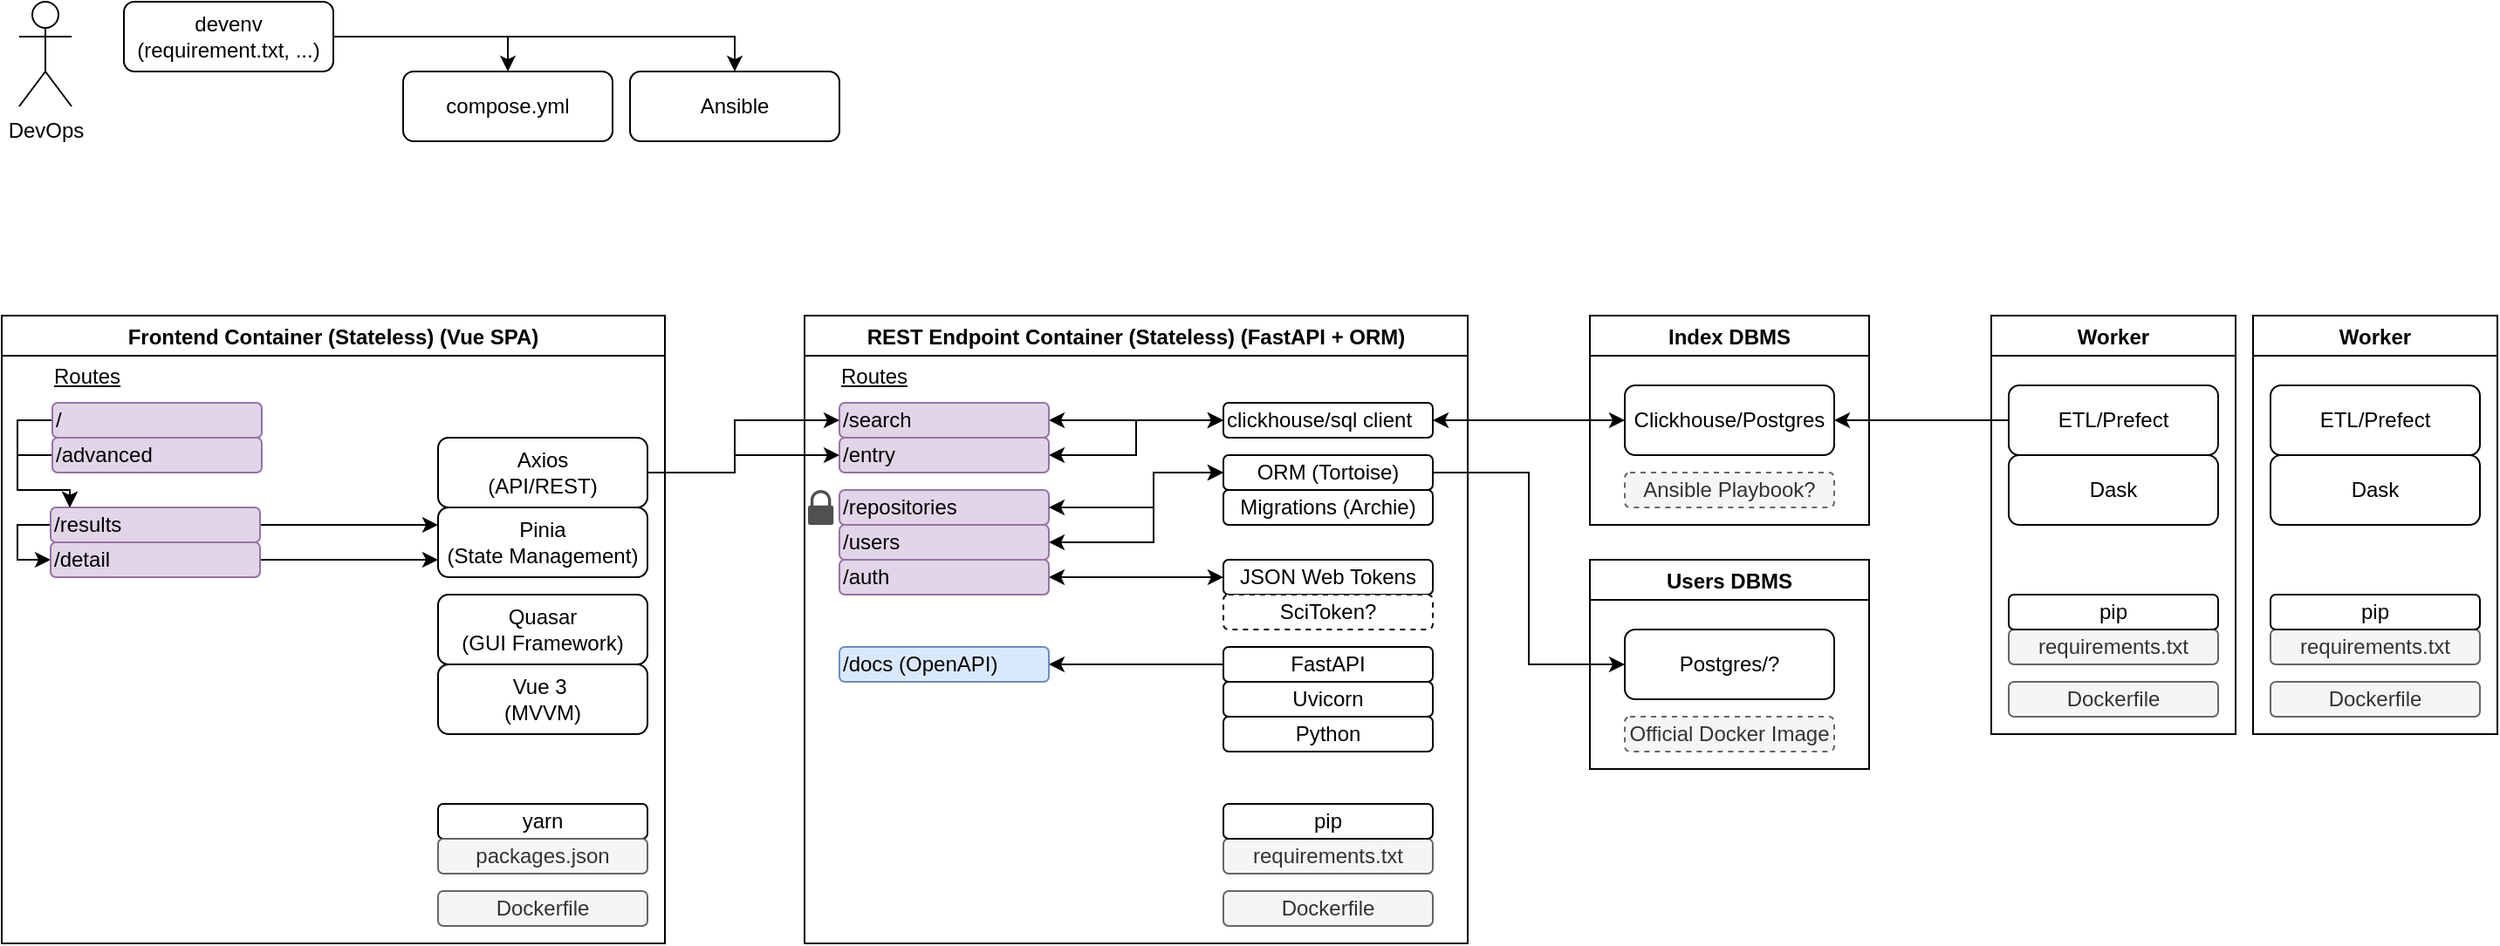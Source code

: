 <mxfile version="19.0.3" type="device"><diagram id="2g6m-ibvtcdGZczP1dLo" name="Page-1"><mxGraphModel dx="2272" dy="873" grid="1" gridSize="10" guides="1" tooltips="1" connect="1" arrows="1" fold="1" page="1" pageScale="1" pageWidth="850" pageHeight="1100" math="0" shadow="0"><root><mxCell id="0"/><mxCell id="1" parent="0"/><mxCell id="0xALj3i9X1TI2Va9YLwD-1" value="DevOps" style="shape=umlActor;verticalLabelPosition=bottom;verticalAlign=top;html=1;outlineConnect=0;" parent="1" vertex="1"><mxGeometry x="-170" y="20" width="30" height="60" as="geometry"/></mxCell><mxCell id="0xALj3i9X1TI2Va9YLwD-2" value="Ansible" style="rounded=1;whiteSpace=wrap;html=1;" parent="1" vertex="1"><mxGeometry x="180" y="60" width="120" height="40" as="geometry"/></mxCell><mxCell id="0xALj3i9X1TI2Va9YLwD-3" value="compose.yml" style="rounded=1;whiteSpace=wrap;html=1;" parent="1" vertex="1"><mxGeometry x="50" y="60" width="120" height="40" as="geometry"/></mxCell><mxCell id="0xALj3i9X1TI2Va9YLwD-5" style="edgeStyle=orthogonalEdgeStyle;rounded=0;orthogonalLoop=1;jettySize=auto;html=1;exitX=1;exitY=0.5;exitDx=0;exitDy=0;entryX=0.5;entryY=0;entryDx=0;entryDy=0;" parent="1" source="0xALj3i9X1TI2Va9YLwD-4" target="0xALj3i9X1TI2Va9YLwD-3" edge="1"><mxGeometry relative="1" as="geometry"/></mxCell><mxCell id="0xALj3i9X1TI2Va9YLwD-6" style="edgeStyle=orthogonalEdgeStyle;rounded=0;orthogonalLoop=1;jettySize=auto;html=1;exitX=1;exitY=0.5;exitDx=0;exitDy=0;entryX=0.5;entryY=0;entryDx=0;entryDy=0;" parent="1" source="0xALj3i9X1TI2Va9YLwD-4" target="0xALj3i9X1TI2Va9YLwD-2" edge="1"><mxGeometry relative="1" as="geometry"/></mxCell><mxCell id="0xALj3i9X1TI2Va9YLwD-4" value="devenv&lt;br&gt;(requirement.txt, ...)" style="rounded=1;whiteSpace=wrap;html=1;" parent="1" vertex="1"><mxGeometry x="-110" y="20" width="120" height="40" as="geometry"/></mxCell><mxCell id="0xALj3i9X1TI2Va9YLwD-8" value="REST Endpoint Container (Stateless) (FastAPI + ORM)" style="swimlane;" parent="1" vertex="1"><mxGeometry x="280" y="200" width="380" height="360" as="geometry"/></mxCell><mxCell id="0xALj3i9X1TI2Va9YLwD-7" value="Python" style="rounded=1;whiteSpace=wrap;html=1;" parent="0xALj3i9X1TI2Va9YLwD-8" vertex="1"><mxGeometry x="240" y="230" width="120" height="20" as="geometry"/></mxCell><mxCell id="0xALj3i9X1TI2Va9YLwD-9" value="requirements.txt" style="rounded=1;whiteSpace=wrap;html=1;fillColor=#f5f5f5;fontColor=#333333;strokeColor=#666666;" parent="0xALj3i9X1TI2Va9YLwD-8" vertex="1"><mxGeometry x="240" y="300" width="120" height="20" as="geometry"/></mxCell><mxCell id="34-PfYezsFAWBf4y7UaY-28" style="edgeStyle=orthogonalEdgeStyle;rounded=0;orthogonalLoop=1;jettySize=auto;html=1;exitX=0;exitY=0.5;exitDx=0;exitDy=0;entryX=1;entryY=0.5;entryDx=0;entryDy=0;" parent="0xALj3i9X1TI2Va9YLwD-8" source="0xALj3i9X1TI2Va9YLwD-10" target="34-PfYezsFAWBf4y7UaY-27" edge="1"><mxGeometry relative="1" as="geometry"/></mxCell><mxCell id="0xALj3i9X1TI2Va9YLwD-10" value="FastAPI" style="rounded=1;whiteSpace=wrap;html=1;" parent="0xALj3i9X1TI2Va9YLwD-8" vertex="1"><mxGeometry x="240" y="190" width="120" height="20" as="geometry"/></mxCell><mxCell id="0xALj3i9X1TI2Va9YLwD-11" value="Uvicorn" style="rounded=1;whiteSpace=wrap;html=1;" parent="0xALj3i9X1TI2Va9YLwD-8" vertex="1"><mxGeometry x="240" y="210" width="120" height="20" as="geometry"/></mxCell><mxCell id="34-PfYezsFAWBf4y7UaY-23" style="edgeStyle=orthogonalEdgeStyle;rounded=0;orthogonalLoop=1;jettySize=auto;html=1;exitX=1;exitY=0.5;exitDx=0;exitDy=0;entryX=0;entryY=0.5;entryDx=0;entryDy=0;startArrow=classic;startFill=1;" parent="0xALj3i9X1TI2Va9YLwD-8" source="0xALj3i9X1TI2Va9YLwD-12" target="34-PfYezsFAWBf4y7UaY-22" edge="1"><mxGeometry relative="1" as="geometry"/></mxCell><mxCell id="0xALj3i9X1TI2Va9YLwD-12" value="/search" style="rounded=1;whiteSpace=wrap;html=1;align=left;strokeColor=#9673a6;fillColor=#e1d5e7;" parent="0xALj3i9X1TI2Va9YLwD-8" vertex="1"><mxGeometry x="20" y="50" width="120" height="20" as="geometry"/></mxCell><mxCell id="0xALj3i9X1TI2Va9YLwD-14" value="/repositories" style="rounded=1;whiteSpace=wrap;html=1;align=left;strokeColor=#9673a6;fillColor=#e1d5e7;" parent="0xALj3i9X1TI2Va9YLwD-8" vertex="1"><mxGeometry x="20" y="100" width="120" height="20" as="geometry"/></mxCell><mxCell id="0xALj3i9X1TI2Va9YLwD-17" value="JSON Web Tokens" style="rounded=1;whiteSpace=wrap;html=1;" parent="0xALj3i9X1TI2Va9YLwD-8" vertex="1"><mxGeometry x="240" y="140" width="120" height="20" as="geometry"/></mxCell><mxCell id="0xALj3i9X1TI2Va9YLwD-20" style="edgeStyle=orthogonalEdgeStyle;rounded=0;orthogonalLoop=1;jettySize=auto;html=1;entryX=0;entryY=0.5;entryDx=0;entryDy=0;exitX=1;exitY=0.5;exitDx=0;exitDy=0;startArrow=classic;startFill=1;" parent="0xALj3i9X1TI2Va9YLwD-8" source="0xALj3i9X1TI2Va9YLwD-14" target="0xALj3i9X1TI2Va9YLwD-18" edge="1"><mxGeometry relative="1" as="geometry"><mxPoint x="160" y="90" as="sourcePoint"/><Array as="points"><mxPoint x="200" y="110"/><mxPoint x="200" y="90"/></Array></mxGeometry></mxCell><mxCell id="34-PfYezsFAWBf4y7UaY-19" style="edgeStyle=orthogonalEdgeStyle;rounded=0;orthogonalLoop=1;jettySize=auto;html=1;exitX=1;exitY=0.5;exitDx=0;exitDy=0;startArrow=classic;startFill=1;" parent="0xALj3i9X1TI2Va9YLwD-8" source="0xALj3i9X1TI2Va9YLwD-13" target="0xALj3i9X1TI2Va9YLwD-18" edge="1"><mxGeometry relative="1" as="geometry"><Array as="points"><mxPoint x="200" y="130"/><mxPoint x="200" y="90"/></Array></mxGeometry></mxCell><mxCell id="0xALj3i9X1TI2Va9YLwD-13" value="/users" style="rounded=1;whiteSpace=wrap;html=1;align=left;strokeColor=#9673a6;fillColor=#e1d5e7;" parent="0xALj3i9X1TI2Va9YLwD-8" vertex="1"><mxGeometry x="20" y="120" width="120" height="20" as="geometry"/></mxCell><mxCell id="0xALj3i9X1TI2Va9YLwD-18" value="ORM (Tortoise)" style="rounded=1;whiteSpace=wrap;html=1;" parent="0xALj3i9X1TI2Va9YLwD-8" vertex="1"><mxGeometry x="240" y="80" width="120" height="20" as="geometry"/></mxCell><mxCell id="34-PfYezsFAWBf4y7UaY-24" style="edgeStyle=orthogonalEdgeStyle;rounded=0;orthogonalLoop=1;jettySize=auto;html=1;exitX=1;exitY=0.5;exitDx=0;exitDy=0;entryX=0;entryY=0.5;entryDx=0;entryDy=0;startArrow=classic;startFill=1;" parent="0xALj3i9X1TI2Va9YLwD-8" source="0xALj3i9X1TI2Va9YLwD-21" target="0xALj3i9X1TI2Va9YLwD-17" edge="1"><mxGeometry relative="1" as="geometry"><Array as="points"><mxPoint x="210" y="150"/><mxPoint x="210" y="150"/></Array></mxGeometry></mxCell><mxCell id="0xALj3i9X1TI2Va9YLwD-21" value="/auth" style="rounded=1;whiteSpace=wrap;html=1;align=left;strokeColor=#9673a6;fillColor=#e1d5e7;" parent="0xALj3i9X1TI2Va9YLwD-8" vertex="1"><mxGeometry x="20" y="140" width="120" height="20" as="geometry"/></mxCell><mxCell id="34-PfYezsFAWBf4y7UaY-1" style="edgeStyle=orthogonalEdgeStyle;rounded=0;orthogonalLoop=1;jettySize=auto;html=1;exitX=0.5;exitY=1;exitDx=0;exitDy=0;" parent="0xALj3i9X1TI2Va9YLwD-8" source="0xALj3i9X1TI2Va9YLwD-9" target="0xALj3i9X1TI2Va9YLwD-9" edge="1"><mxGeometry relative="1" as="geometry"/></mxCell><mxCell id="34-PfYezsFAWBf4y7UaY-22" value="clickhouse/sql client" style="rounded=1;whiteSpace=wrap;html=1;align=left;" parent="0xALj3i9X1TI2Va9YLwD-8" vertex="1"><mxGeometry x="240" y="50" width="120" height="20" as="geometry"/></mxCell><mxCell id="34-PfYezsFAWBf4y7UaY-25" value="SciToken?" style="rounded=1;whiteSpace=wrap;html=1;dashed=1;" parent="0xALj3i9X1TI2Va9YLwD-8" vertex="1"><mxGeometry x="240" y="160" width="120" height="20" as="geometry"/></mxCell><mxCell id="34-PfYezsFAWBf4y7UaY-26" value="Dockerfile" style="rounded=1;whiteSpace=wrap;html=1;fillColor=#f5f5f5;fontColor=#333333;strokeColor=#666666;" parent="0xALj3i9X1TI2Va9YLwD-8" vertex="1"><mxGeometry x="240" y="330" width="120" height="20" as="geometry"/></mxCell><mxCell id="34-PfYezsFAWBf4y7UaY-27" value="/docs (OpenAPI)" style="rounded=1;whiteSpace=wrap;html=1;align=left;strokeColor=#6c8ebf;fillColor=#dae8fc;" parent="0xALj3i9X1TI2Va9YLwD-8" vertex="1"><mxGeometry x="20" y="190" width="120" height="20" as="geometry"/></mxCell><mxCell id="34-PfYezsFAWBf4y7UaY-41" style="edgeStyle=orthogonalEdgeStyle;rounded=0;orthogonalLoop=1;jettySize=auto;html=1;exitX=1;exitY=0.5;exitDx=0;exitDy=0;entryX=0;entryY=0.5;entryDx=0;entryDy=0;startArrow=classic;startFill=1;" parent="0xALj3i9X1TI2Va9YLwD-8" source="34-PfYezsFAWBf4y7UaY-32" target="34-PfYezsFAWBf4y7UaY-22" edge="1"><mxGeometry relative="1" as="geometry"/></mxCell><mxCell id="34-PfYezsFAWBf4y7UaY-32" value="/entry" style="rounded=1;whiteSpace=wrap;html=1;align=left;strokeColor=#9673a6;fillColor=#e1d5e7;" parent="0xALj3i9X1TI2Va9YLwD-8" vertex="1"><mxGeometry x="20" y="70" width="120" height="20" as="geometry"/></mxCell><mxCell id="34-PfYezsFAWBf4y7UaY-36" value="Routes" style="text;html=1;strokeColor=none;fillColor=none;align=center;verticalAlign=middle;whiteSpace=wrap;rounded=0;dashed=1;fontStyle=4" parent="0xALj3i9X1TI2Va9YLwD-8" vertex="1"><mxGeometry x="10" y="20" width="60" height="30" as="geometry"/></mxCell><mxCell id="34-PfYezsFAWBf4y7UaY-37" value="Migrations (Archie)" style="rounded=1;whiteSpace=wrap;html=1;" parent="0xALj3i9X1TI2Va9YLwD-8" vertex="1"><mxGeometry x="240" y="100" width="120" height="20" as="geometry"/></mxCell><mxCell id="34-PfYezsFAWBf4y7UaY-45" value="pip" style="rounded=1;whiteSpace=wrap;html=1;" parent="0xALj3i9X1TI2Va9YLwD-8" vertex="1"><mxGeometry x="240" y="280" width="120" height="20" as="geometry"/></mxCell><mxCell id="5OGZl2GdYeHdmFIHobj9-1" value="" style="sketch=0;pointerEvents=1;shadow=0;dashed=0;html=1;strokeColor=none;fillColor=#505050;labelPosition=center;verticalLabelPosition=bottom;verticalAlign=top;outlineConnect=0;align=center;shape=mxgraph.office.security.lock_protected;" parent="0xALj3i9X1TI2Va9YLwD-8" vertex="1"><mxGeometry x="2" y="100" width="14.62" height="20" as="geometry"/></mxCell><mxCell id="34-PfYezsFAWBf4y7UaY-3" value="Frontend Container (Stateless) (Vue SPA)" style="swimlane;" parent="1" vertex="1"><mxGeometry x="-180" y="200" width="380" height="360" as="geometry"/></mxCell><mxCell id="34-PfYezsFAWBf4y7UaY-4" value="yarn" style="rounded=1;whiteSpace=wrap;html=1;" parent="34-PfYezsFAWBf4y7UaY-3" vertex="1"><mxGeometry x="250" y="280" width="120" height="20" as="geometry"/></mxCell><mxCell id="34-PfYezsFAWBf4y7UaY-5" value="packages.json" style="rounded=1;whiteSpace=wrap;html=1;fillColor=#f5f5f5;fontColor=#333333;strokeColor=#666666;" parent="34-PfYezsFAWBf4y7UaY-3" vertex="1"><mxGeometry x="250" y="300" width="120" height="20" as="geometry"/></mxCell><mxCell id="34-PfYezsFAWBf4y7UaY-6" value="Quasar&lt;br&gt;(GUI Framework)" style="rounded=1;whiteSpace=wrap;html=1;" parent="34-PfYezsFAWBf4y7UaY-3" vertex="1"><mxGeometry x="250" y="160" width="120" height="40" as="geometry"/></mxCell><mxCell id="34-PfYezsFAWBf4y7UaY-7" value="Vue 3&amp;nbsp;&lt;br&gt;(MVVM)" style="rounded=1;whiteSpace=wrap;html=1;" parent="34-PfYezsFAWBf4y7UaY-3" vertex="1"><mxGeometry x="250" y="200" width="120" height="40" as="geometry"/></mxCell><mxCell id="34-PfYezsFAWBf4y7UaY-17" style="edgeStyle=orthogonalEdgeStyle;rounded=0;orthogonalLoop=1;jettySize=auto;html=1;exitX=0.5;exitY=1;exitDx=0;exitDy=0;" parent="34-PfYezsFAWBf4y7UaY-3" source="34-PfYezsFAWBf4y7UaY-5" target="34-PfYezsFAWBf4y7UaY-5" edge="1"><mxGeometry relative="1" as="geometry"/></mxCell><mxCell id="34-PfYezsFAWBf4y7UaY-29" value="Axios&lt;br&gt;(API/REST)" style="rounded=1;whiteSpace=wrap;html=1;" parent="34-PfYezsFAWBf4y7UaY-3" vertex="1"><mxGeometry x="250" y="70" width="120" height="40" as="geometry"/></mxCell><mxCell id="34-PfYezsFAWBf4y7UaY-39" style="edgeStyle=orthogonalEdgeStyle;rounded=0;orthogonalLoop=1;jettySize=auto;html=1;exitX=1;exitY=0.5;exitDx=0;exitDy=0;entryX=0;entryY=0.25;entryDx=0;entryDy=0;startArrow=classic;startFill=1;" parent="34-PfYezsFAWBf4y7UaY-3" source="34-PfYezsFAWBf4y7UaY-30" edge="1"><mxGeometry relative="1" as="geometry"><mxPoint x="148" y="120" as="targetPoint"/></mxGeometry></mxCell><mxCell id="34-PfYezsFAWBf4y7UaY-51" style="edgeStyle=orthogonalEdgeStyle;rounded=0;orthogonalLoop=1;jettySize=auto;html=1;exitX=0;exitY=0.5;exitDx=0;exitDy=0;entryX=0;entryY=0.5;entryDx=0;entryDy=0;startArrow=none;startFill=0;" parent="34-PfYezsFAWBf4y7UaY-3" source="34-PfYezsFAWBf4y7UaY-30" target="34-PfYezsFAWBf4y7UaY-31" edge="1"><mxGeometry relative="1" as="geometry"><Array as="points"><mxPoint x="9" y="120"/><mxPoint x="9" y="140"/></Array></mxGeometry></mxCell><mxCell id="HXkr3dQmaP54pXQ0BQi5-2" style="edgeStyle=orthogonalEdgeStyle;rounded=0;orthogonalLoop=1;jettySize=auto;html=1;exitX=1;exitY=0.5;exitDx=0;exitDy=0;entryX=0;entryY=0.25;entryDx=0;entryDy=0;" edge="1" parent="34-PfYezsFAWBf4y7UaY-3" source="34-PfYezsFAWBf4y7UaY-30" target="HXkr3dQmaP54pXQ0BQi5-1"><mxGeometry relative="1" as="geometry"/></mxCell><mxCell id="34-PfYezsFAWBf4y7UaY-30" value="/results" style="rounded=1;whiteSpace=wrap;html=1;align=left;strokeColor=#9673a6;fillColor=#e1d5e7;" parent="34-PfYezsFAWBf4y7UaY-3" vertex="1"><mxGeometry x="28" y="110" width="120" height="20" as="geometry"/></mxCell><mxCell id="34-PfYezsFAWBf4y7UaY-40" style="edgeStyle=orthogonalEdgeStyle;rounded=0;orthogonalLoop=1;jettySize=auto;html=1;exitX=1;exitY=0.5;exitDx=0;exitDy=0;entryX=0;entryY=0.75;entryDx=0;entryDy=0;startArrow=classic;startFill=1;" parent="34-PfYezsFAWBf4y7UaY-3" source="34-PfYezsFAWBf4y7UaY-31" edge="1"><mxGeometry relative="1" as="geometry"><mxPoint x="148" y="140" as="targetPoint"/></mxGeometry></mxCell><mxCell id="HXkr3dQmaP54pXQ0BQi5-3" style="edgeStyle=orthogonalEdgeStyle;rounded=0;orthogonalLoop=1;jettySize=auto;html=1;exitX=1;exitY=0.5;exitDx=0;exitDy=0;entryX=0;entryY=0.75;entryDx=0;entryDy=0;" edge="1" parent="34-PfYezsFAWBf4y7UaY-3" source="34-PfYezsFAWBf4y7UaY-31" target="HXkr3dQmaP54pXQ0BQi5-1"><mxGeometry relative="1" as="geometry"/></mxCell><mxCell id="34-PfYezsFAWBf4y7UaY-31" value="/detail" style="rounded=1;whiteSpace=wrap;html=1;align=left;strokeColor=#9673a6;fillColor=#e1d5e7;" parent="34-PfYezsFAWBf4y7UaY-3" vertex="1"><mxGeometry x="28" y="130" width="120" height="20" as="geometry"/></mxCell><mxCell id="34-PfYezsFAWBf4y7UaY-49" style="edgeStyle=orthogonalEdgeStyle;rounded=0;orthogonalLoop=1;jettySize=auto;html=1;exitX=0;exitY=0.5;exitDx=0;exitDy=0;startArrow=none;startFill=0;" parent="34-PfYezsFAWBf4y7UaY-3" source="34-PfYezsFAWBf4y7UaY-33" target="34-PfYezsFAWBf4y7UaY-30" edge="1"><mxGeometry relative="1" as="geometry"><mxPoint x="-21" y="130" as="targetPoint"/><Array as="points"><mxPoint x="9" y="60"/><mxPoint x="9" y="100"/><mxPoint x="39" y="100"/></Array></mxGeometry></mxCell><mxCell id="34-PfYezsFAWBf4y7UaY-33" value="/" style="rounded=1;whiteSpace=wrap;html=1;align=left;strokeColor=#9673a6;fillColor=#e1d5e7;" parent="34-PfYezsFAWBf4y7UaY-3" vertex="1"><mxGeometry x="29" y="50" width="120" height="20" as="geometry"/></mxCell><mxCell id="34-PfYezsFAWBf4y7UaY-48" style="edgeStyle=orthogonalEdgeStyle;rounded=0;orthogonalLoop=1;jettySize=auto;html=1;exitX=0;exitY=0.5;exitDx=0;exitDy=0;startArrow=none;startFill=0;" parent="34-PfYezsFAWBf4y7UaY-3" source="34-PfYezsFAWBf4y7UaY-34" target="34-PfYezsFAWBf4y7UaY-30" edge="1"><mxGeometry relative="1" as="geometry"><Array as="points"><mxPoint x="9" y="80"/><mxPoint x="9" y="100"/><mxPoint x="39" y="100"/></Array></mxGeometry></mxCell><mxCell id="34-PfYezsFAWBf4y7UaY-34" value="/advanced" style="rounded=1;whiteSpace=wrap;html=1;align=left;strokeColor=#9673a6;fillColor=#e1d5e7;" parent="34-PfYezsFAWBf4y7UaY-3" vertex="1"><mxGeometry x="29" y="70" width="120" height="20" as="geometry"/></mxCell><mxCell id="34-PfYezsFAWBf4y7UaY-35" value="Routes" style="text;html=1;strokeColor=none;fillColor=none;align=center;verticalAlign=middle;whiteSpace=wrap;rounded=0;dashed=1;fontStyle=4" parent="34-PfYezsFAWBf4y7UaY-3" vertex="1"><mxGeometry x="19" y="20" width="60" height="30" as="geometry"/></mxCell><mxCell id="34-PfYezsFAWBf4y7UaY-38" value="Dockerfile" style="rounded=1;whiteSpace=wrap;html=1;fillColor=#f5f5f5;fontColor=#333333;strokeColor=#666666;" parent="34-PfYezsFAWBf4y7UaY-3" vertex="1"><mxGeometry x="250" y="330" width="120" height="20" as="geometry"/></mxCell><mxCell id="HXkr3dQmaP54pXQ0BQi5-1" value="Pinia&lt;br&gt;(State Management)" style="rounded=1;whiteSpace=wrap;html=1;" vertex="1" parent="34-PfYezsFAWBf4y7UaY-3"><mxGeometry x="250" y="110" width="120" height="40" as="geometry"/></mxCell><mxCell id="__Ma7OAI3faLC8ke1RDH-1" value="Index DBMS" style="swimlane;" parent="1" vertex="1"><mxGeometry x="730" y="200" width="160" height="120" as="geometry"/></mxCell><mxCell id="__Ma7OAI3faLC8ke1RDH-18" value="Ansible Playbook?" style="rounded=1;whiteSpace=wrap;html=1;fillColor=#f5f5f5;fontColor=#333333;strokeColor=#666666;dashed=1;" parent="__Ma7OAI3faLC8ke1RDH-1" vertex="1"><mxGeometry x="20" y="90" width="120" height="20" as="geometry"/></mxCell><mxCell id="__Ma7OAI3faLC8ke1RDH-19" value="Clickhouse/Postgres" style="rounded=1;whiteSpace=wrap;html=1;" parent="__Ma7OAI3faLC8ke1RDH-1" vertex="1"><mxGeometry x="20" y="40" width="120" height="40" as="geometry"/></mxCell><mxCell id="__Ma7OAI3faLC8ke1RDH-20" style="edgeStyle=orthogonalEdgeStyle;rounded=0;orthogonalLoop=1;jettySize=auto;html=1;exitX=1;exitY=0.5;exitDx=0;exitDy=0;entryX=0;entryY=0.5;entryDx=0;entryDy=0;" parent="1" source="0xALj3i9X1TI2Va9YLwD-18" target="HXkr3dQmaP54pXQ0BQi5-9" edge="1"><mxGeometry relative="1" as="geometry"/></mxCell><mxCell id="__Ma7OAI3faLC8ke1RDH-21" value="Worker" style="swimlane;" parent="1" vertex="1"><mxGeometry x="960" y="200" width="140" height="240" as="geometry"/></mxCell><mxCell id="__Ma7OAI3faLC8ke1RDH-23" value="Dask" style="rounded=1;whiteSpace=wrap;html=1;" parent="__Ma7OAI3faLC8ke1RDH-21" vertex="1"><mxGeometry x="10" y="80" width="120" height="40" as="geometry"/></mxCell><mxCell id="__Ma7OAI3faLC8ke1RDH-24" value="requirements.txt" style="rounded=1;whiteSpace=wrap;html=1;fillColor=#f5f5f5;fontColor=#333333;strokeColor=#666666;" parent="__Ma7OAI3faLC8ke1RDH-21" vertex="1"><mxGeometry x="10" y="180" width="120" height="20" as="geometry"/></mxCell><mxCell id="__Ma7OAI3faLC8ke1RDH-25" style="edgeStyle=orthogonalEdgeStyle;rounded=0;orthogonalLoop=1;jettySize=auto;html=1;exitX=0.5;exitY=1;exitDx=0;exitDy=0;" parent="__Ma7OAI3faLC8ke1RDH-21" source="__Ma7OAI3faLC8ke1RDH-24" target="__Ma7OAI3faLC8ke1RDH-24" edge="1"><mxGeometry relative="1" as="geometry"/></mxCell><mxCell id="__Ma7OAI3faLC8ke1RDH-26" value="Dockerfile" style="rounded=1;whiteSpace=wrap;html=1;fillColor=#f5f5f5;fontColor=#333333;strokeColor=#666666;" parent="__Ma7OAI3faLC8ke1RDH-21" vertex="1"><mxGeometry x="10" y="210" width="120" height="20" as="geometry"/></mxCell><mxCell id="__Ma7OAI3faLC8ke1RDH-27" value="pip" style="rounded=1;whiteSpace=wrap;html=1;" parent="__Ma7OAI3faLC8ke1RDH-21" vertex="1"><mxGeometry x="10" y="160" width="120" height="20" as="geometry"/></mxCell><mxCell id="__Ma7OAI3faLC8ke1RDH-28" value="ETL/Prefect" style="rounded=1;whiteSpace=wrap;html=1;" parent="__Ma7OAI3faLC8ke1RDH-21" vertex="1"><mxGeometry x="10" y="40" width="120" height="40" as="geometry"/></mxCell><mxCell id="HXkr3dQmaP54pXQ0BQi5-4" style="edgeStyle=orthogonalEdgeStyle;rounded=0;orthogonalLoop=1;jettySize=auto;html=1;exitX=1;exitY=0.5;exitDx=0;exitDy=0;" edge="1" parent="1" source="34-PfYezsFAWBf4y7UaY-29" target="0xALj3i9X1TI2Va9YLwD-12"><mxGeometry relative="1" as="geometry"><Array as="points"><mxPoint x="240" y="290"/><mxPoint x="240" y="260"/></Array></mxGeometry></mxCell><mxCell id="HXkr3dQmaP54pXQ0BQi5-5" style="edgeStyle=orthogonalEdgeStyle;rounded=0;orthogonalLoop=1;jettySize=auto;html=1;exitX=1;exitY=0.5;exitDx=0;exitDy=0;entryX=0;entryY=0.5;entryDx=0;entryDy=0;" edge="1" parent="1" source="34-PfYezsFAWBf4y7UaY-29" target="34-PfYezsFAWBf4y7UaY-32"><mxGeometry relative="1" as="geometry"><Array as="points"><mxPoint x="240" y="290"/><mxPoint x="240" y="280"/></Array></mxGeometry></mxCell><mxCell id="HXkr3dQmaP54pXQ0BQi5-7" value="Users DBMS" style="swimlane;" vertex="1" parent="1"><mxGeometry x="730" y="340" width="160" height="120" as="geometry"/></mxCell><mxCell id="HXkr3dQmaP54pXQ0BQi5-8" value="Official Docker Image" style="rounded=1;whiteSpace=wrap;html=1;fillColor=#f5f5f5;fontColor=#333333;strokeColor=#666666;dashed=1;" vertex="1" parent="HXkr3dQmaP54pXQ0BQi5-7"><mxGeometry x="20" y="90" width="120" height="20" as="geometry"/></mxCell><mxCell id="HXkr3dQmaP54pXQ0BQi5-9" value="Postgres/?" style="rounded=1;whiteSpace=wrap;html=1;" vertex="1" parent="HXkr3dQmaP54pXQ0BQi5-7"><mxGeometry x="20" y="40" width="120" height="40" as="geometry"/></mxCell><mxCell id="HXkr3dQmaP54pXQ0BQi5-11" style="edgeStyle=orthogonalEdgeStyle;rounded=0;orthogonalLoop=1;jettySize=auto;html=1;exitX=0;exitY=0.5;exitDx=0;exitDy=0;entryX=1;entryY=0.5;entryDx=0;entryDy=0;" edge="1" parent="1" source="__Ma7OAI3faLC8ke1RDH-28" target="__Ma7OAI3faLC8ke1RDH-19"><mxGeometry relative="1" as="geometry"/></mxCell><mxCell id="HXkr3dQmaP54pXQ0BQi5-12" value="Worker" style="swimlane;" vertex="1" parent="1"><mxGeometry x="1110" y="200" width="140" height="240" as="geometry"/></mxCell><mxCell id="HXkr3dQmaP54pXQ0BQi5-13" value="Dask" style="rounded=1;whiteSpace=wrap;html=1;" vertex="1" parent="HXkr3dQmaP54pXQ0BQi5-12"><mxGeometry x="10" y="80" width="120" height="40" as="geometry"/></mxCell><mxCell id="HXkr3dQmaP54pXQ0BQi5-14" value="requirements.txt" style="rounded=1;whiteSpace=wrap;html=1;fillColor=#f5f5f5;fontColor=#333333;strokeColor=#666666;" vertex="1" parent="HXkr3dQmaP54pXQ0BQi5-12"><mxGeometry x="10" y="180" width="120" height="20" as="geometry"/></mxCell><mxCell id="HXkr3dQmaP54pXQ0BQi5-15" style="edgeStyle=orthogonalEdgeStyle;rounded=0;orthogonalLoop=1;jettySize=auto;html=1;exitX=0.5;exitY=1;exitDx=0;exitDy=0;" edge="1" parent="HXkr3dQmaP54pXQ0BQi5-12" source="HXkr3dQmaP54pXQ0BQi5-14" target="HXkr3dQmaP54pXQ0BQi5-14"><mxGeometry relative="1" as="geometry"/></mxCell><mxCell id="HXkr3dQmaP54pXQ0BQi5-16" value="Dockerfile" style="rounded=1;whiteSpace=wrap;html=1;fillColor=#f5f5f5;fontColor=#333333;strokeColor=#666666;" vertex="1" parent="HXkr3dQmaP54pXQ0BQi5-12"><mxGeometry x="10" y="210" width="120" height="20" as="geometry"/></mxCell><mxCell id="HXkr3dQmaP54pXQ0BQi5-17" value="pip" style="rounded=1;whiteSpace=wrap;html=1;" vertex="1" parent="HXkr3dQmaP54pXQ0BQi5-12"><mxGeometry x="10" y="160" width="120" height="20" as="geometry"/></mxCell><mxCell id="HXkr3dQmaP54pXQ0BQi5-18" value="ETL/Prefect" style="rounded=1;whiteSpace=wrap;html=1;" vertex="1" parent="HXkr3dQmaP54pXQ0BQi5-12"><mxGeometry x="10" y="40" width="120" height="40" as="geometry"/></mxCell><mxCell id="HXkr3dQmaP54pXQ0BQi5-19" style="edgeStyle=orthogonalEdgeStyle;rounded=0;orthogonalLoop=1;jettySize=auto;html=1;exitX=1;exitY=0.5;exitDx=0;exitDy=0;startArrow=classic;startFill=1;" edge="1" parent="1" source="34-PfYezsFAWBf4y7UaY-22" target="__Ma7OAI3faLC8ke1RDH-19"><mxGeometry relative="1" as="geometry"/></mxCell></root></mxGraphModel></diagram></mxfile>